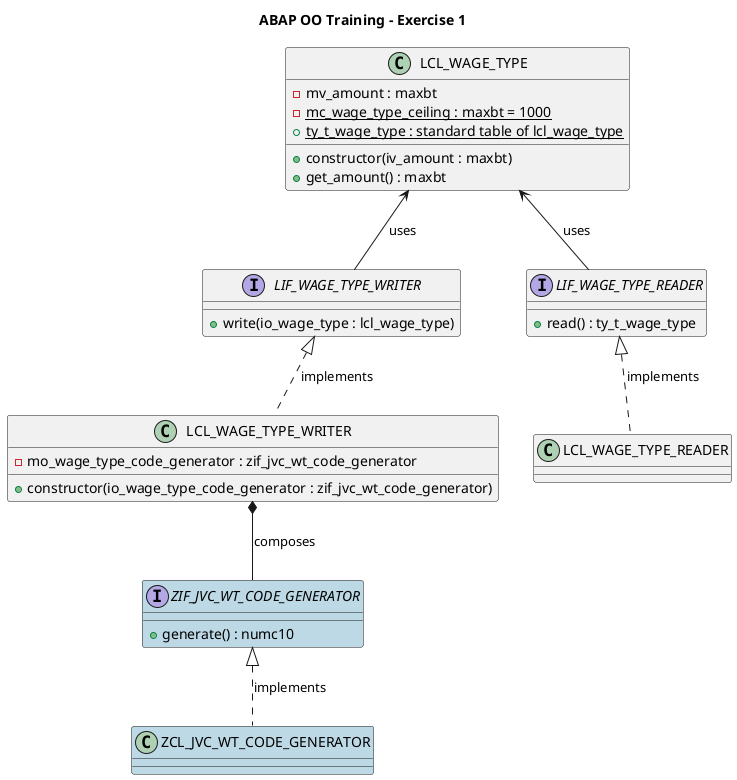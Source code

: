 @startuml

!define existing_class(name) class name #BDD9E5
!define existing_interface(name) interface name #BDD9E5
!define changing_class(name) class name #DD8471
!define changing_interface(name) interface name #DD8471
!define local_class(name) class name
!define class(name) class name
!define local_interface(name) interface name
!define struct(name) class name <<(S, #BDD9E5) Struct>>
!define table(name) class name <<(T, #BDD9E5) Table>>
!define report(name) class name <<(R, #CA5462) Report>>

!define create(a,b,direction) a -direction-> b:creates
!define implement(a,b,direction) a <|.direction. b:implements
!define use(a,b,direction) a -direction-> b:uses
!define extends(a,b,direction) a -direction-|> b:extends
!define tableof(a,b,direction) a -direction-> b:table of
!define listen(a,b,direction) a -direction-> b:listen events of

!define create(a,b) create(a,b, )
!define implement(a,b) implement(a,b, )
!define use(a,b) use(a,b, )
!define extends(a,b) extends(a,b, )
!define tableof(a,b) tableof(a,b, )
!define listen(a,b) listen(a,b, )
!define composition(a,b,d) a*-d-b: composes

title ABAP OO Training - Exercise 1

local_class(LCL_WAGE_TYPE) {
    -mv_amount : maxbt
    -{static}mc_wage_type_ceiling : maxbt = 1000 
    +constructor(iv_amount : maxbt)
    +get_amount() : maxbt
    +{static}ty_t_wage_type : standard table of lcl_wage_type
}

existing_interface(ZIF_JVC_WT_CODE_GENERATOR) {
    +generate() : numc10
}

local_interface(LIF_WAGE_TYPE_WRITER) {
    +write(io_wage_type : lcl_wage_type)
}

local_interface(LIF_WAGE_TYPE_READER) {
    +read() : ty_t_wage_type
}

existing_class(ZCL_JVC_WT_CODE_GENERATOR) {
}

local_class(LCL_WAGE_TYPE_WRITER) {
    -mo_wage_type_code_generator : zif_jvc_wt_code_generator
    +constructor(io_wage_type_code_generator : zif_jvc_wt_code_generator)
}

local_class(LCL_WAGE_TYPE_READER) {
}

implement(ZIF_JVC_WT_CODE_GENERATOR, ZCL_JVC_WT_CODE_GENERATOR)
implement(LIF_WAGE_TYPE_READER, LCL_WAGE_TYPE_READER)
implement(LIF_WAGE_TYPE_WRITER, LCL_WAGE_TYPE_WRITER)
composition(LCL_WAGE_TYPE_WRITER, ZIF_JVC_WT_CODE_GENERATOR, down)
use(LIF_WAGE_TYPE_WRITER, LCL_WAGE_TYPE, up)
use(LIF_WAGE_TYPE_READER, LCL_WAGE_TYPE, up)


@enduml